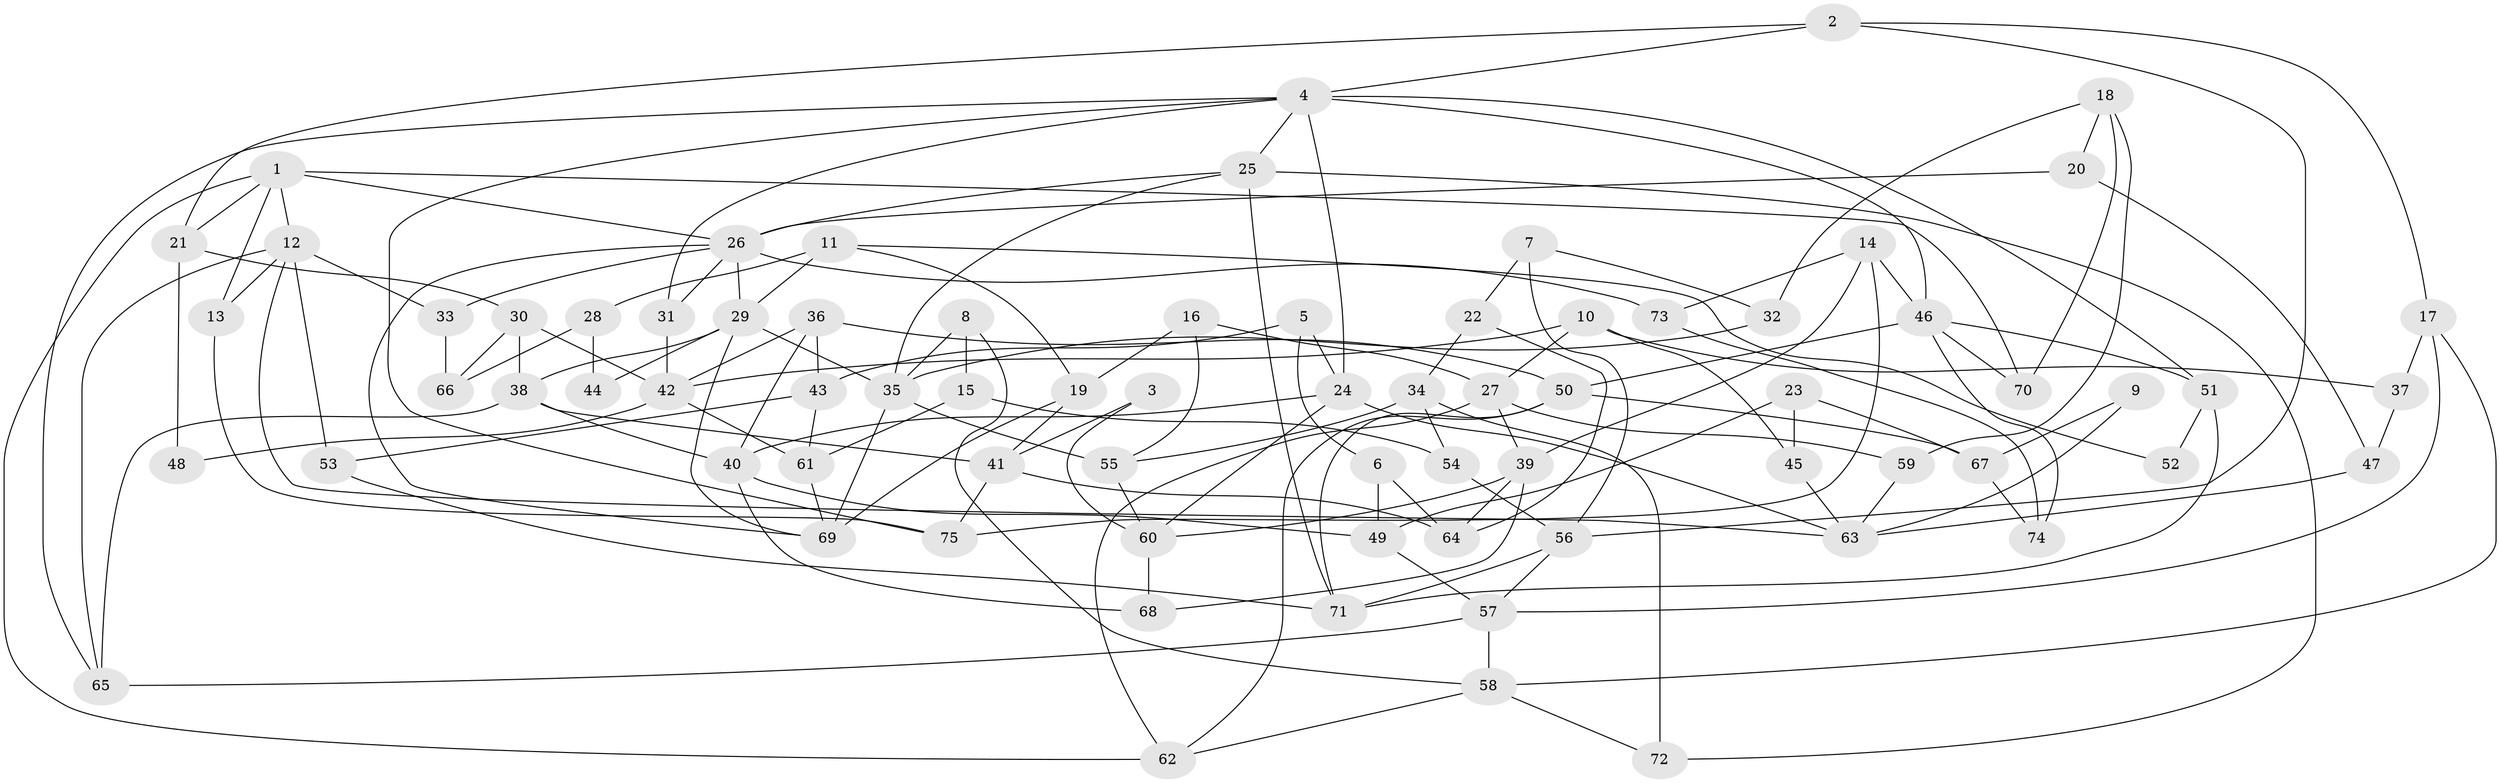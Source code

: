 // Generated by graph-tools (version 1.1) at 2025/50/03/09/25 03:50:09]
// undirected, 75 vertices, 150 edges
graph export_dot {
graph [start="1"]
  node [color=gray90,style=filled];
  1;
  2;
  3;
  4;
  5;
  6;
  7;
  8;
  9;
  10;
  11;
  12;
  13;
  14;
  15;
  16;
  17;
  18;
  19;
  20;
  21;
  22;
  23;
  24;
  25;
  26;
  27;
  28;
  29;
  30;
  31;
  32;
  33;
  34;
  35;
  36;
  37;
  38;
  39;
  40;
  41;
  42;
  43;
  44;
  45;
  46;
  47;
  48;
  49;
  50;
  51;
  52;
  53;
  54;
  55;
  56;
  57;
  58;
  59;
  60;
  61;
  62;
  63;
  64;
  65;
  66;
  67;
  68;
  69;
  70;
  71;
  72;
  73;
  74;
  75;
  1 -- 12;
  1 -- 62;
  1 -- 13;
  1 -- 21;
  1 -- 26;
  1 -- 70;
  2 -- 21;
  2 -- 4;
  2 -- 17;
  2 -- 56;
  3 -- 60;
  3 -- 41;
  4 -- 24;
  4 -- 46;
  4 -- 25;
  4 -- 31;
  4 -- 51;
  4 -- 65;
  4 -- 75;
  5 -- 24;
  5 -- 43;
  5 -- 6;
  6 -- 49;
  6 -- 64;
  7 -- 22;
  7 -- 32;
  7 -- 56;
  8 -- 35;
  8 -- 58;
  8 -- 15;
  9 -- 63;
  9 -- 67;
  10 -- 27;
  10 -- 42;
  10 -- 37;
  10 -- 45;
  11 -- 19;
  11 -- 29;
  11 -- 28;
  11 -- 52;
  12 -- 13;
  12 -- 65;
  12 -- 33;
  12 -- 53;
  12 -- 63;
  13 -- 75;
  14 -- 75;
  14 -- 39;
  14 -- 46;
  14 -- 73;
  15 -- 61;
  15 -- 54;
  16 -- 55;
  16 -- 27;
  16 -- 19;
  17 -- 57;
  17 -- 37;
  17 -- 58;
  18 -- 70;
  18 -- 20;
  18 -- 32;
  18 -- 59;
  19 -- 69;
  19 -- 41;
  20 -- 26;
  20 -- 47;
  21 -- 30;
  21 -- 48;
  22 -- 34;
  22 -- 64;
  23 -- 49;
  23 -- 67;
  23 -- 45;
  24 -- 63;
  24 -- 60;
  24 -- 40;
  25 -- 71;
  25 -- 26;
  25 -- 35;
  25 -- 72;
  26 -- 29;
  26 -- 31;
  26 -- 33;
  26 -- 69;
  26 -- 73;
  27 -- 62;
  27 -- 59;
  27 -- 39;
  28 -- 66;
  28 -- 44;
  29 -- 35;
  29 -- 38;
  29 -- 44;
  29 -- 69;
  30 -- 38;
  30 -- 42;
  30 -- 66;
  31 -- 42;
  32 -- 35;
  33 -- 66;
  34 -- 55;
  34 -- 54;
  34 -- 72;
  35 -- 69;
  35 -- 55;
  36 -- 42;
  36 -- 40;
  36 -- 43;
  36 -- 50;
  37 -- 47;
  38 -- 65;
  38 -- 40;
  38 -- 41;
  39 -- 64;
  39 -- 60;
  39 -- 68;
  40 -- 49;
  40 -- 68;
  41 -- 64;
  41 -- 75;
  42 -- 61;
  42 -- 48;
  43 -- 53;
  43 -- 61;
  45 -- 63;
  46 -- 50;
  46 -- 51;
  46 -- 70;
  46 -- 74;
  47 -- 63;
  49 -- 57;
  50 -- 71;
  50 -- 62;
  50 -- 67;
  51 -- 52;
  51 -- 71;
  53 -- 71;
  54 -- 56;
  55 -- 60;
  56 -- 57;
  56 -- 71;
  57 -- 58;
  57 -- 65;
  58 -- 72;
  58 -- 62;
  59 -- 63;
  60 -- 68;
  61 -- 69;
  67 -- 74;
  73 -- 74;
}

